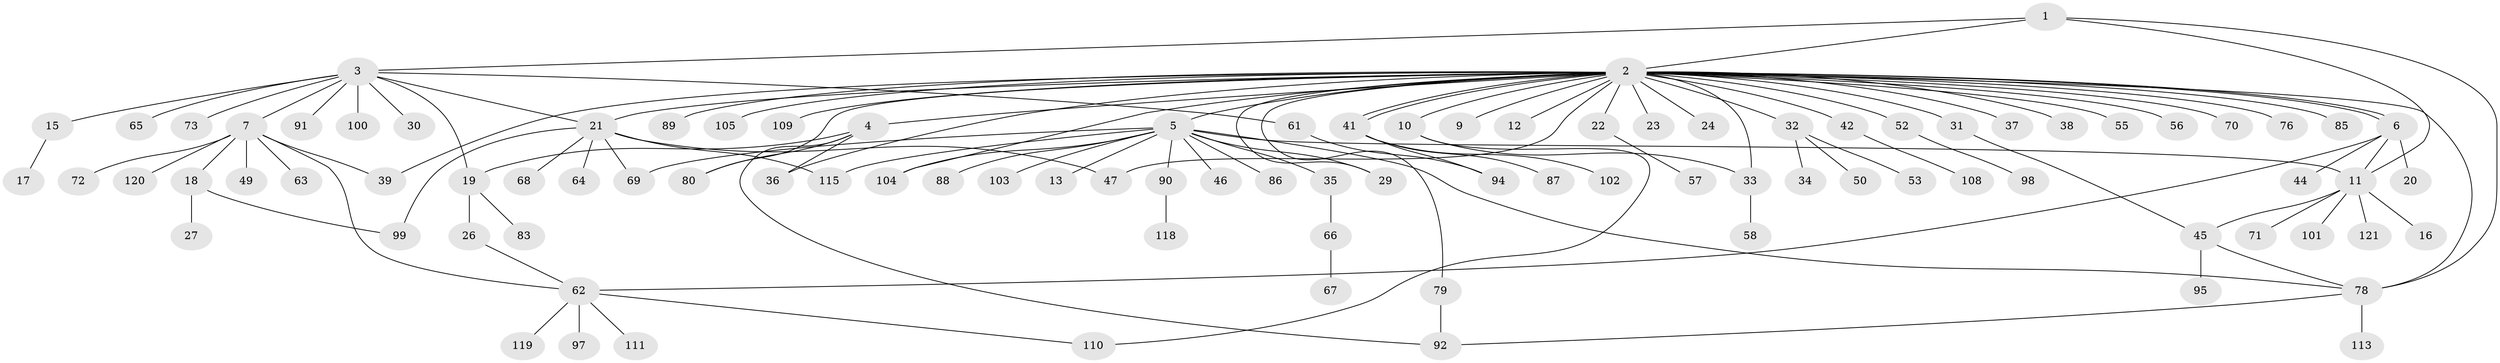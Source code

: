 // Generated by graph-tools (version 1.1) at 2025/51/02/27/25 19:51:57]
// undirected, 96 vertices, 121 edges
graph export_dot {
graph [start="1"]
  node [color=gray90,style=filled];
  1 [super="+48"];
  2 [super="+84"];
  3 [super="+14"];
  4 [super="+8"];
  5 [super="+74"];
  6 [super="+28"];
  7 [super="+51"];
  9;
  10 [super="+25"];
  11 [super="+60"];
  12;
  13;
  15 [super="+59"];
  16;
  17;
  18 [super="+117"];
  19 [super="+77"];
  20;
  21 [super="+54"];
  22;
  23;
  24;
  26 [super="+43"];
  27;
  29;
  30;
  31;
  32 [super="+40"];
  33;
  34;
  35;
  36;
  37;
  38;
  39;
  41 [super="+93"];
  42;
  44 [super="+106"];
  45 [super="+82"];
  46;
  47 [super="+114"];
  49;
  50;
  52;
  53;
  55;
  56;
  57;
  58 [super="+107"];
  61;
  62 [super="+75"];
  63;
  64;
  65;
  66;
  67;
  68;
  69;
  70;
  71;
  72;
  73 [super="+112"];
  76;
  78 [super="+96"];
  79;
  80 [super="+81"];
  83;
  85;
  86;
  87;
  88;
  89;
  90;
  91;
  92 [super="+116"];
  94;
  95;
  97;
  98;
  99;
  100;
  101;
  102;
  103;
  104;
  105;
  108;
  109;
  110;
  111;
  113;
  115;
  118;
  119;
  120;
  121;
  1 -- 2;
  1 -- 3;
  1 -- 11;
  1 -- 78;
  2 -- 4;
  2 -- 5;
  2 -- 6;
  2 -- 6;
  2 -- 9;
  2 -- 10;
  2 -- 12;
  2 -- 21;
  2 -- 22;
  2 -- 23;
  2 -- 24;
  2 -- 29;
  2 -- 31;
  2 -- 32;
  2 -- 33;
  2 -- 36;
  2 -- 37;
  2 -- 38;
  2 -- 39;
  2 -- 41;
  2 -- 41;
  2 -- 42;
  2 -- 47;
  2 -- 52;
  2 -- 55;
  2 -- 56;
  2 -- 70;
  2 -- 76;
  2 -- 79;
  2 -- 80;
  2 -- 85;
  2 -- 89;
  2 -- 104;
  2 -- 105;
  2 -- 109;
  2 -- 78 [weight=2];
  3 -- 7;
  3 -- 15;
  3 -- 21;
  3 -- 30;
  3 -- 61;
  3 -- 65;
  3 -- 91;
  3 -- 100;
  3 -- 73;
  3 -- 19;
  4 -- 19;
  4 -- 36;
  4 -- 80;
  4 -- 92;
  5 -- 13;
  5 -- 29;
  5 -- 35;
  5 -- 46;
  5 -- 88;
  5 -- 90;
  5 -- 69;
  5 -- 103;
  5 -- 104;
  5 -- 11;
  5 -- 78;
  5 -- 115;
  5 -- 86;
  6 -- 11;
  6 -- 20;
  6 -- 44;
  6 -- 62;
  7 -- 18 [weight=2];
  7 -- 39;
  7 -- 49;
  7 -- 62;
  7 -- 63;
  7 -- 72;
  7 -- 120;
  10 -- 33;
  10 -- 110;
  11 -- 16;
  11 -- 45;
  11 -- 71;
  11 -- 101;
  11 -- 121;
  15 -- 17;
  18 -- 27;
  18 -- 99;
  19 -- 26;
  19 -- 83;
  21 -- 64;
  21 -- 68;
  21 -- 69;
  21 -- 99;
  21 -- 115;
  21 -- 47;
  22 -- 57;
  26 -- 62;
  31 -- 45;
  32 -- 34;
  32 -- 50;
  32 -- 53;
  33 -- 58;
  35 -- 66;
  41 -- 87;
  41 -- 94;
  41 -- 102;
  42 -- 108;
  45 -- 78;
  45 -- 95;
  52 -- 98;
  61 -- 94;
  62 -- 97;
  62 -- 111;
  62 -- 119;
  62 -- 110;
  66 -- 67;
  78 -- 92;
  78 -- 113;
  79 -- 92;
  90 -- 118;
}
